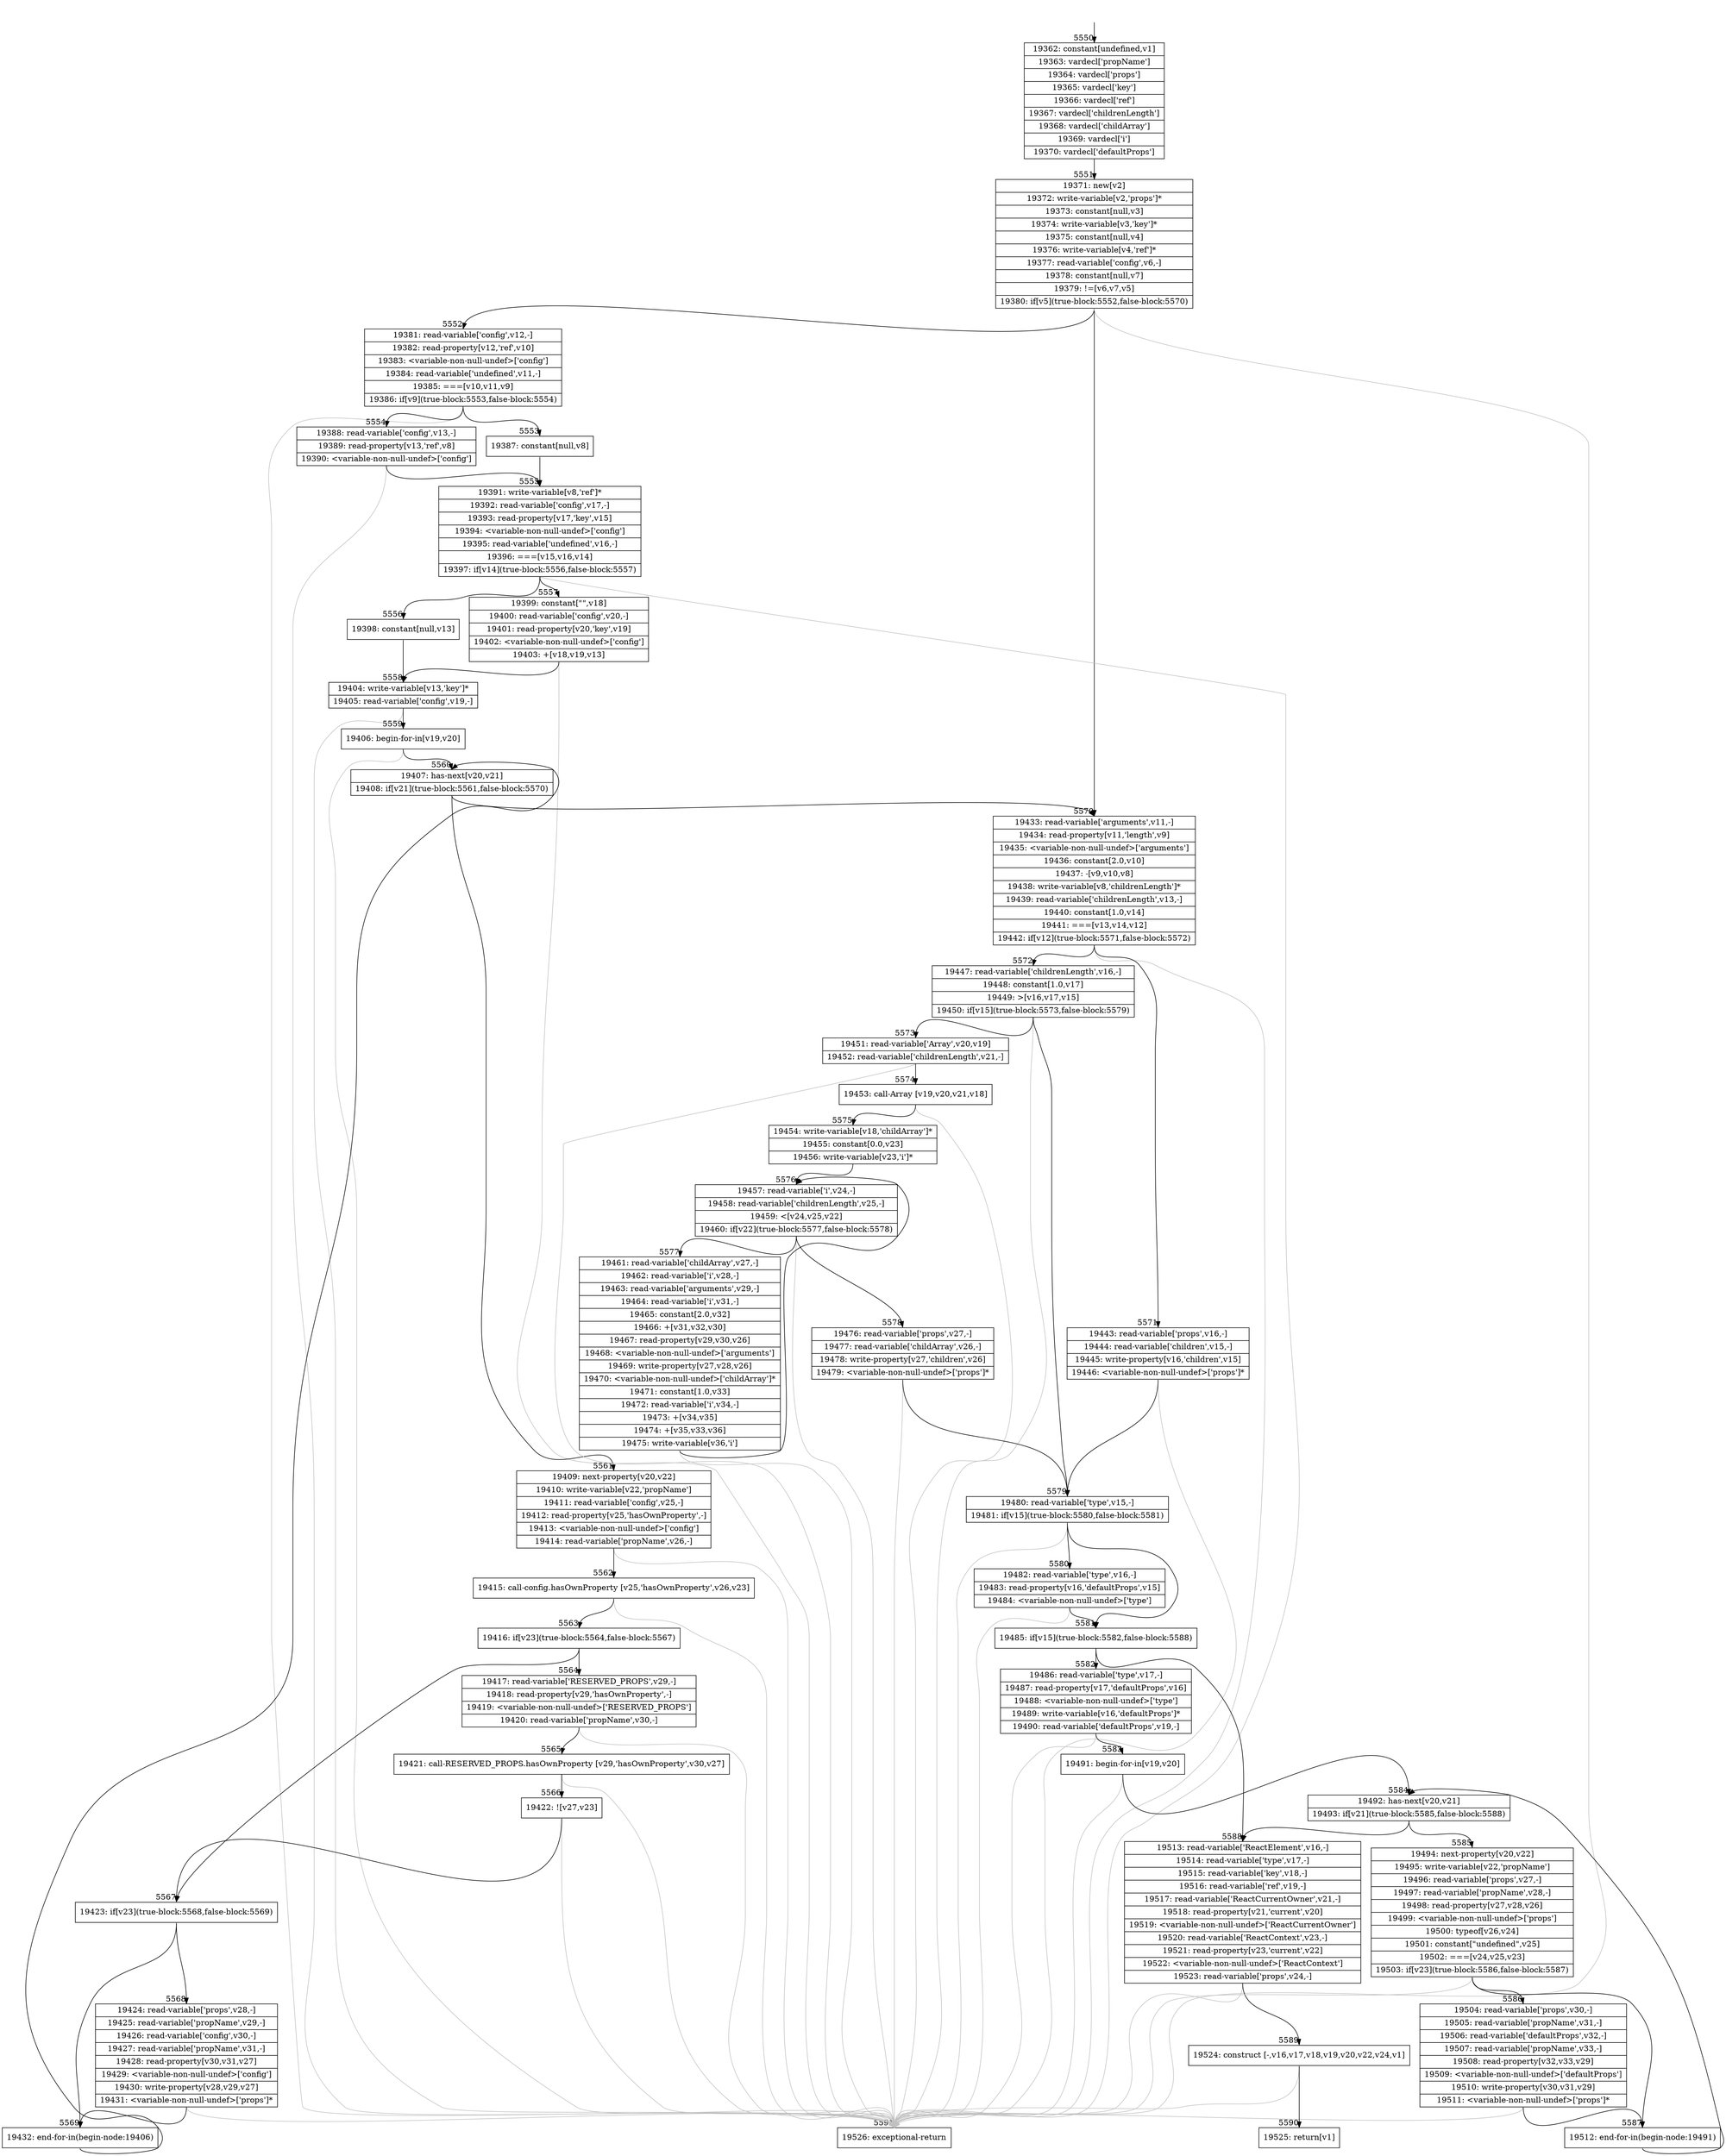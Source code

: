 digraph {
rankdir="TD"
BB_entry376[shape=none,label=""];
BB_entry376 -> BB5550 [tailport=s, headport=n, headlabel="    5550"]
BB5550 [shape=record label="{19362: constant[undefined,v1]|19363: vardecl['propName']|19364: vardecl['props']|19365: vardecl['key']|19366: vardecl['ref']|19367: vardecl['childrenLength']|19368: vardecl['childArray']|19369: vardecl['i']|19370: vardecl['defaultProps']}" ] 
BB5550 -> BB5551 [tailport=s, headport=n, headlabel="      5551"]
BB5551 [shape=record label="{19371: new[v2]|19372: write-variable[v2,'props']*|19373: constant[null,v3]|19374: write-variable[v3,'key']*|19375: constant[null,v4]|19376: write-variable[v4,'ref']*|19377: read-variable['config',v6,-]|19378: constant[null,v7]|19379: !=[v6,v7,v5]|19380: if[v5](true-block:5552,false-block:5570)}" ] 
BB5551 -> BB5552 [tailport=s, headport=n, headlabel="      5552"]
BB5551 -> BB5570 [tailport=s, headport=n, headlabel="      5570"]
BB5551 -> BB5591 [tailport=s, headport=n, color=gray, headlabel="      5591"]
BB5552 [shape=record label="{19381: read-variable['config',v12,-]|19382: read-property[v12,'ref',v10]|19383: \<variable-non-null-undef\>['config']|19384: read-variable['undefined',v11,-]|19385: ===[v10,v11,v9]|19386: if[v9](true-block:5553,false-block:5554)}" ] 
BB5552 -> BB5553 [tailport=s, headport=n, headlabel="      5553"]
BB5552 -> BB5554 [tailport=s, headport=n, headlabel="      5554"]
BB5552 -> BB5591 [tailport=s, headport=n, color=gray]
BB5553 [shape=record label="{19387: constant[null,v8]}" ] 
BB5553 -> BB5555 [tailport=s, headport=n, headlabel="      5555"]
BB5554 [shape=record label="{19388: read-variable['config',v13,-]|19389: read-property[v13,'ref',v8]|19390: \<variable-non-null-undef\>['config']}" ] 
BB5554 -> BB5555 [tailport=s, headport=n]
BB5554 -> BB5591 [tailport=s, headport=n, color=gray]
BB5555 [shape=record label="{19391: write-variable[v8,'ref']*|19392: read-variable['config',v17,-]|19393: read-property[v17,'key',v15]|19394: \<variable-non-null-undef\>['config']|19395: read-variable['undefined',v16,-]|19396: ===[v15,v16,v14]|19397: if[v14](true-block:5556,false-block:5557)}" ] 
BB5555 -> BB5556 [tailport=s, headport=n, headlabel="      5556"]
BB5555 -> BB5557 [tailport=s, headport=n, headlabel="      5557"]
BB5555 -> BB5591 [tailport=s, headport=n, color=gray]
BB5556 [shape=record label="{19398: constant[null,v13]}" ] 
BB5556 -> BB5558 [tailport=s, headport=n, headlabel="      5558"]
BB5557 [shape=record label="{19399: constant[\"\",v18]|19400: read-variable['config',v20,-]|19401: read-property[v20,'key',v19]|19402: \<variable-non-null-undef\>['config']|19403: +[v18,v19,v13]}" ] 
BB5557 -> BB5558 [tailport=s, headport=n]
BB5557 -> BB5591 [tailport=s, headport=n, color=gray]
BB5558 [shape=record label="{19404: write-variable[v13,'key']*|19405: read-variable['config',v19,-]}" ] 
BB5558 -> BB5559 [tailport=s, headport=n, headlabel="      5559"]
BB5558 -> BB5591 [tailport=s, headport=n, color=gray]
BB5559 [shape=record label="{19406: begin-for-in[v19,v20]}" ] 
BB5559 -> BB5560 [tailport=s, headport=n, headlabel="      5560"]
BB5559 -> BB5591 [tailport=s, headport=n, color=gray]
BB5560 [shape=record label="{19407: has-next[v20,v21]|19408: if[v21](true-block:5561,false-block:5570)}" ] 
BB5560 -> BB5561 [tailport=s, headport=n, headlabel="      5561"]
BB5560 -> BB5570 [tailport=s, headport=n]
BB5561 [shape=record label="{19409: next-property[v20,v22]|19410: write-variable[v22,'propName']|19411: read-variable['config',v25,-]|19412: read-property[v25,'hasOwnProperty',-]|19413: \<variable-non-null-undef\>['config']|19414: read-variable['propName',v26,-]}" ] 
BB5561 -> BB5562 [tailport=s, headport=n, headlabel="      5562"]
BB5561 -> BB5591 [tailport=s, headport=n, color=gray]
BB5562 [shape=record label="{19415: call-config.hasOwnProperty [v25,'hasOwnProperty',v26,v23]}" ] 
BB5562 -> BB5563 [tailport=s, headport=n, headlabel="      5563"]
BB5562 -> BB5591 [tailport=s, headport=n, color=gray]
BB5563 [shape=record label="{19416: if[v23](true-block:5564,false-block:5567)}" ] 
BB5563 -> BB5567 [tailport=s, headport=n, headlabel="      5567"]
BB5563 -> BB5564 [tailport=s, headport=n, headlabel="      5564"]
BB5564 [shape=record label="{19417: read-variable['RESERVED_PROPS',v29,-]|19418: read-property[v29,'hasOwnProperty',-]|19419: \<variable-non-null-undef\>['RESERVED_PROPS']|19420: read-variable['propName',v30,-]}" ] 
BB5564 -> BB5565 [tailport=s, headport=n, headlabel="      5565"]
BB5564 -> BB5591 [tailport=s, headport=n, color=gray]
BB5565 [shape=record label="{19421: call-RESERVED_PROPS.hasOwnProperty [v29,'hasOwnProperty',v30,v27]}" ] 
BB5565 -> BB5566 [tailport=s, headport=n, headlabel="      5566"]
BB5565 -> BB5591 [tailport=s, headport=n, color=gray]
BB5566 [shape=record label="{19422: ![v27,v23]}" ] 
BB5566 -> BB5567 [tailport=s, headport=n]
BB5566 -> BB5591 [tailport=s, headport=n, color=gray]
BB5567 [shape=record label="{19423: if[v23](true-block:5568,false-block:5569)}" ] 
BB5567 -> BB5568 [tailport=s, headport=n, headlabel="      5568"]
BB5567 -> BB5569 [tailport=s, headport=n, headlabel="      5569"]
BB5568 [shape=record label="{19424: read-variable['props',v28,-]|19425: read-variable['propName',v29,-]|19426: read-variable['config',v30,-]|19427: read-variable['propName',v31,-]|19428: read-property[v30,v31,v27]|19429: \<variable-non-null-undef\>['config']|19430: write-property[v28,v29,v27]|19431: \<variable-non-null-undef\>['props']*}" ] 
BB5568 -> BB5569 [tailport=s, headport=n]
BB5568 -> BB5591 [tailport=s, headport=n, color=gray]
BB5569 [shape=record label="{19432: end-for-in(begin-node:19406)}" ] 
BB5569 -> BB5560 [tailport=s, headport=n]
BB5570 [shape=record label="{19433: read-variable['arguments',v11,-]|19434: read-property[v11,'length',v9]|19435: \<variable-non-null-undef\>['arguments']|19436: constant[2.0,v10]|19437: -[v9,v10,v8]|19438: write-variable[v8,'childrenLength']*|19439: read-variable['childrenLength',v13,-]|19440: constant[1.0,v14]|19441: ===[v13,v14,v12]|19442: if[v12](true-block:5571,false-block:5572)}" ] 
BB5570 -> BB5571 [tailport=s, headport=n, headlabel="      5571"]
BB5570 -> BB5572 [tailport=s, headport=n, headlabel="      5572"]
BB5570 -> BB5591 [tailport=s, headport=n, color=gray]
BB5571 [shape=record label="{19443: read-variable['props',v16,-]|19444: read-variable['children',v15,-]|19445: write-property[v16,'children',v15]|19446: \<variable-non-null-undef\>['props']*}" ] 
BB5571 -> BB5579 [tailport=s, headport=n, headlabel="      5579"]
BB5571 -> BB5591 [tailport=s, headport=n, color=gray]
BB5572 [shape=record label="{19447: read-variable['childrenLength',v16,-]|19448: constant[1.0,v17]|19449: \>[v16,v17,v15]|19450: if[v15](true-block:5573,false-block:5579)}" ] 
BB5572 -> BB5573 [tailport=s, headport=n, headlabel="      5573"]
BB5572 -> BB5579 [tailport=s, headport=n]
BB5572 -> BB5591 [tailport=s, headport=n, color=gray]
BB5573 [shape=record label="{19451: read-variable['Array',v20,v19]|19452: read-variable['childrenLength',v21,-]}" ] 
BB5573 -> BB5574 [tailport=s, headport=n, headlabel="      5574"]
BB5573 -> BB5591 [tailport=s, headport=n, color=gray]
BB5574 [shape=record label="{19453: call-Array [v19,v20,v21,v18]}" ] 
BB5574 -> BB5575 [tailport=s, headport=n, headlabel="      5575"]
BB5574 -> BB5591 [tailport=s, headport=n, color=gray]
BB5575 [shape=record label="{19454: write-variable[v18,'childArray']*|19455: constant[0.0,v23]|19456: write-variable[v23,'i']*}" ] 
BB5575 -> BB5576 [tailport=s, headport=n, headlabel="      5576"]
BB5576 [shape=record label="{19457: read-variable['i',v24,-]|19458: read-variable['childrenLength',v25,-]|19459: \<[v24,v25,v22]|19460: if[v22](true-block:5577,false-block:5578)}" ] 
BB5576 -> BB5577 [tailport=s, headport=n, headlabel="      5577"]
BB5576 -> BB5578 [tailport=s, headport=n, headlabel="      5578"]
BB5576 -> BB5591 [tailport=s, headport=n, color=gray]
BB5577 [shape=record label="{19461: read-variable['childArray',v27,-]|19462: read-variable['i',v28,-]|19463: read-variable['arguments',v29,-]|19464: read-variable['i',v31,-]|19465: constant[2.0,v32]|19466: +[v31,v32,v30]|19467: read-property[v29,v30,v26]|19468: \<variable-non-null-undef\>['arguments']|19469: write-property[v27,v28,v26]|19470: \<variable-non-null-undef\>['childArray']*|19471: constant[1.0,v33]|19472: read-variable['i',v34,-]|19473: +[v34,v35]|19474: +[v35,v33,v36]|19475: write-variable[v36,'i']}" ] 
BB5577 -> BB5576 [tailport=s, headport=n]
BB5577 -> BB5591 [tailport=s, headport=n, color=gray]
BB5578 [shape=record label="{19476: read-variable['props',v27,-]|19477: read-variable['childArray',v26,-]|19478: write-property[v27,'children',v26]|19479: \<variable-non-null-undef\>['props']*}" ] 
BB5578 -> BB5579 [tailport=s, headport=n]
BB5578 -> BB5591 [tailport=s, headport=n, color=gray]
BB5579 [shape=record label="{19480: read-variable['type',v15,-]|19481: if[v15](true-block:5580,false-block:5581)}" ] 
BB5579 -> BB5581 [tailport=s, headport=n, headlabel="      5581"]
BB5579 -> BB5580 [tailport=s, headport=n, headlabel="      5580"]
BB5579 -> BB5591 [tailport=s, headport=n, color=gray]
BB5580 [shape=record label="{19482: read-variable['type',v16,-]|19483: read-property[v16,'defaultProps',v15]|19484: \<variable-non-null-undef\>['type']}" ] 
BB5580 -> BB5581 [tailport=s, headport=n]
BB5580 -> BB5591 [tailport=s, headport=n, color=gray]
BB5581 [shape=record label="{19485: if[v15](true-block:5582,false-block:5588)}" ] 
BB5581 -> BB5582 [tailport=s, headport=n, headlabel="      5582"]
BB5581 -> BB5588 [tailport=s, headport=n, headlabel="      5588"]
BB5582 [shape=record label="{19486: read-variable['type',v17,-]|19487: read-property[v17,'defaultProps',v16]|19488: \<variable-non-null-undef\>['type']|19489: write-variable[v16,'defaultProps']*|19490: read-variable['defaultProps',v19,-]}" ] 
BB5582 -> BB5583 [tailport=s, headport=n, headlabel="      5583"]
BB5582 -> BB5591 [tailport=s, headport=n, color=gray]
BB5583 [shape=record label="{19491: begin-for-in[v19,v20]}" ] 
BB5583 -> BB5584 [tailport=s, headport=n, headlabel="      5584"]
BB5583 -> BB5591 [tailport=s, headport=n, color=gray]
BB5584 [shape=record label="{19492: has-next[v20,v21]|19493: if[v21](true-block:5585,false-block:5588)}" ] 
BB5584 -> BB5585 [tailport=s, headport=n, headlabel="      5585"]
BB5584 -> BB5588 [tailport=s, headport=n]
BB5585 [shape=record label="{19494: next-property[v20,v22]|19495: write-variable[v22,'propName']|19496: read-variable['props',v27,-]|19497: read-variable['propName',v28,-]|19498: read-property[v27,v28,v26]|19499: \<variable-non-null-undef\>['props']|19500: typeof[v26,v24]|19501: constant[\"undefined\",v25]|19502: ===[v24,v25,v23]|19503: if[v23](true-block:5586,false-block:5587)}" ] 
BB5585 -> BB5586 [tailport=s, headport=n, headlabel="      5586"]
BB5585 -> BB5587 [tailport=s, headport=n, headlabel="      5587"]
BB5585 -> BB5591 [tailport=s, headport=n, color=gray]
BB5586 [shape=record label="{19504: read-variable['props',v30,-]|19505: read-variable['propName',v31,-]|19506: read-variable['defaultProps',v32,-]|19507: read-variable['propName',v33,-]|19508: read-property[v32,v33,v29]|19509: \<variable-non-null-undef\>['defaultProps']|19510: write-property[v30,v31,v29]|19511: \<variable-non-null-undef\>['props']*}" ] 
BB5586 -> BB5587 [tailport=s, headport=n]
BB5586 -> BB5591 [tailport=s, headport=n, color=gray]
BB5587 [shape=record label="{19512: end-for-in(begin-node:19491)}" ] 
BB5587 -> BB5584 [tailport=s, headport=n]
BB5588 [shape=record label="{19513: read-variable['ReactElement',v16,-]|19514: read-variable['type',v17,-]|19515: read-variable['key',v18,-]|19516: read-variable['ref',v19,-]|19517: read-variable['ReactCurrentOwner',v21,-]|19518: read-property[v21,'current',v20]|19519: \<variable-non-null-undef\>['ReactCurrentOwner']|19520: read-variable['ReactContext',v23,-]|19521: read-property[v23,'current',v22]|19522: \<variable-non-null-undef\>['ReactContext']|19523: read-variable['props',v24,-]}" ] 
BB5588 -> BB5589 [tailport=s, headport=n, headlabel="      5589"]
BB5588 -> BB5591 [tailport=s, headport=n, color=gray]
BB5589 [shape=record label="{19524: construct [-,v16,v17,v18,v19,v20,v22,v24,v1]}" ] 
BB5589 -> BB5590 [tailport=s, headport=n, headlabel="      5590"]
BB5589 -> BB5591 [tailport=s, headport=n, color=gray]
BB5590 [shape=record label="{19525: return[v1]}" ] 
BB5591 [shape=record label="{19526: exceptional-return}" ] 
//#$~ 9998
}
